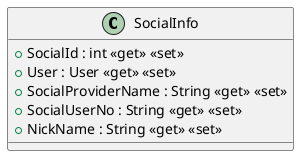 @startuml
class SocialInfo {
    + SocialId : int <<get>> <<set>>
    + User : User <<get>> <<set>>
    + SocialProviderName : String <<get>> <<set>>
    + SocialUserNo : String <<get>> <<set>>
    + NickName : String <<get>> <<set>>
}
@enduml
